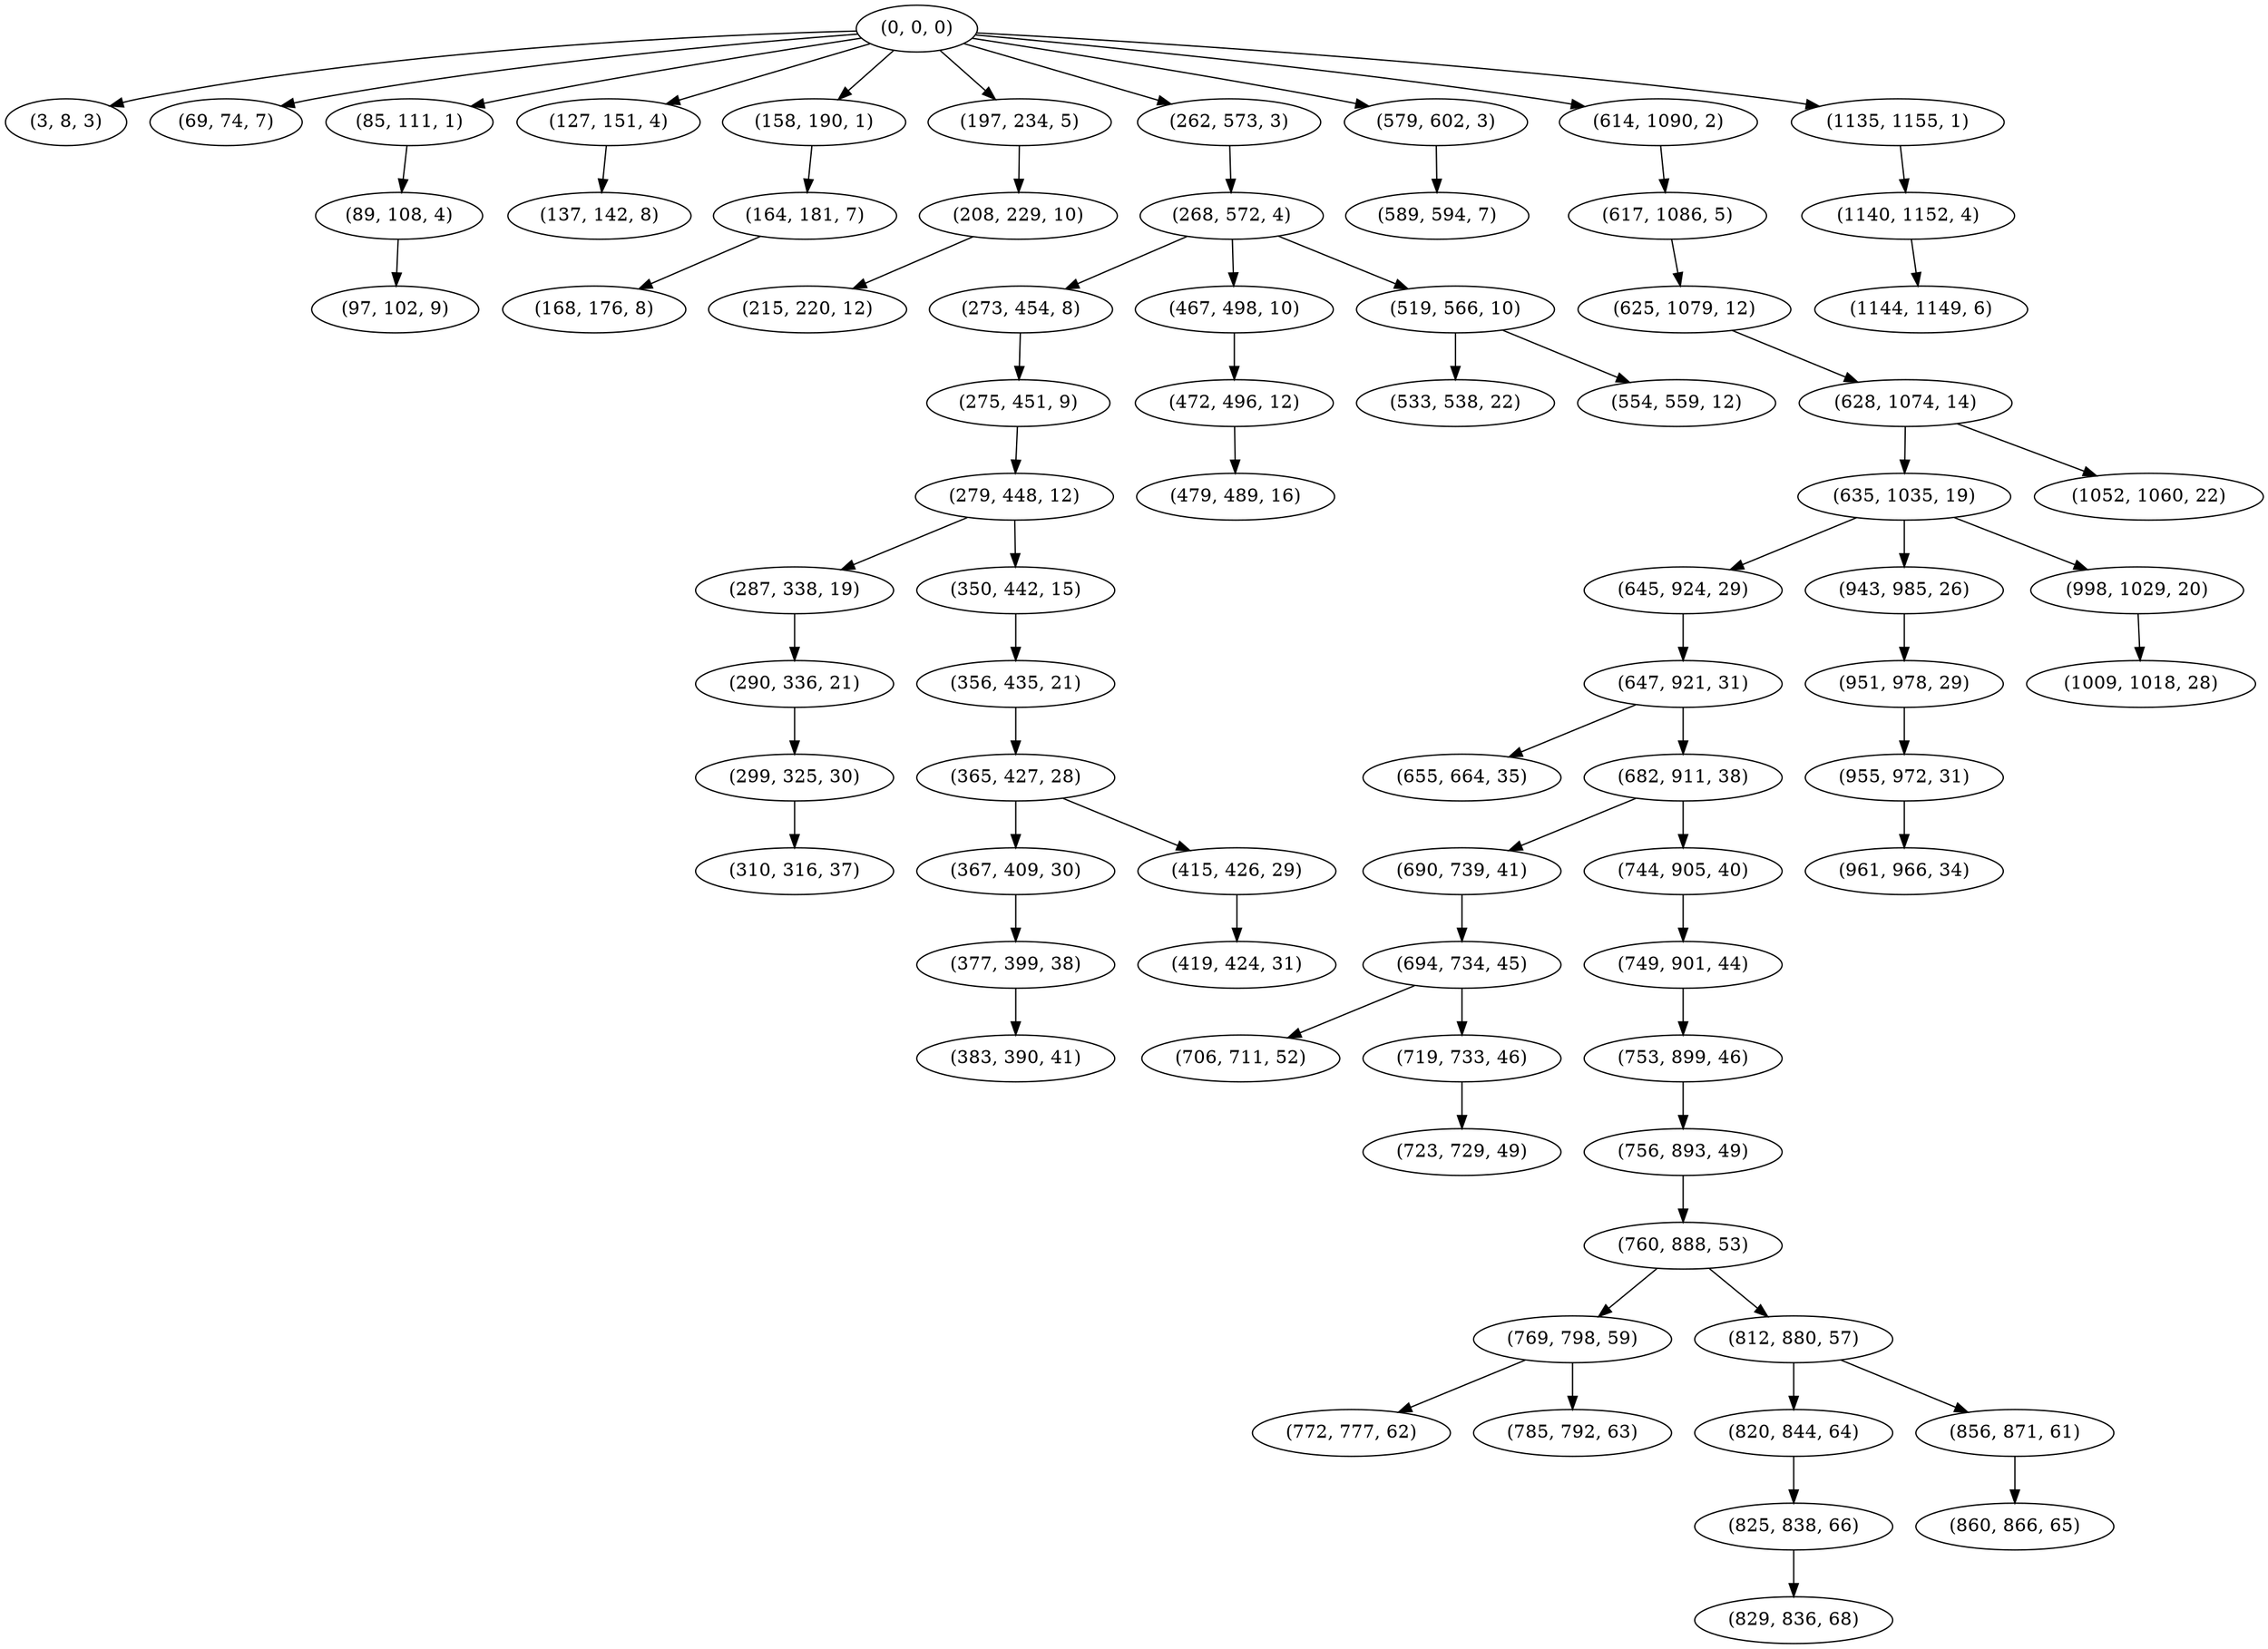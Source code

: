 digraph tree {
    "(0, 0, 0)";
    "(3, 8, 3)";
    "(69, 74, 7)";
    "(85, 111, 1)";
    "(89, 108, 4)";
    "(97, 102, 9)";
    "(127, 151, 4)";
    "(137, 142, 8)";
    "(158, 190, 1)";
    "(164, 181, 7)";
    "(168, 176, 8)";
    "(197, 234, 5)";
    "(208, 229, 10)";
    "(215, 220, 12)";
    "(262, 573, 3)";
    "(268, 572, 4)";
    "(273, 454, 8)";
    "(275, 451, 9)";
    "(279, 448, 12)";
    "(287, 338, 19)";
    "(290, 336, 21)";
    "(299, 325, 30)";
    "(310, 316, 37)";
    "(350, 442, 15)";
    "(356, 435, 21)";
    "(365, 427, 28)";
    "(367, 409, 30)";
    "(377, 399, 38)";
    "(383, 390, 41)";
    "(415, 426, 29)";
    "(419, 424, 31)";
    "(467, 498, 10)";
    "(472, 496, 12)";
    "(479, 489, 16)";
    "(519, 566, 10)";
    "(533, 538, 22)";
    "(554, 559, 12)";
    "(579, 602, 3)";
    "(589, 594, 7)";
    "(614, 1090, 2)";
    "(617, 1086, 5)";
    "(625, 1079, 12)";
    "(628, 1074, 14)";
    "(635, 1035, 19)";
    "(645, 924, 29)";
    "(647, 921, 31)";
    "(655, 664, 35)";
    "(682, 911, 38)";
    "(690, 739, 41)";
    "(694, 734, 45)";
    "(706, 711, 52)";
    "(719, 733, 46)";
    "(723, 729, 49)";
    "(744, 905, 40)";
    "(749, 901, 44)";
    "(753, 899, 46)";
    "(756, 893, 49)";
    "(760, 888, 53)";
    "(769, 798, 59)";
    "(772, 777, 62)";
    "(785, 792, 63)";
    "(812, 880, 57)";
    "(820, 844, 64)";
    "(825, 838, 66)";
    "(829, 836, 68)";
    "(856, 871, 61)";
    "(860, 866, 65)";
    "(943, 985, 26)";
    "(951, 978, 29)";
    "(955, 972, 31)";
    "(961, 966, 34)";
    "(998, 1029, 20)";
    "(1009, 1018, 28)";
    "(1052, 1060, 22)";
    "(1135, 1155, 1)";
    "(1140, 1152, 4)";
    "(1144, 1149, 6)";
    "(0, 0, 0)" -> "(3, 8, 3)";
    "(0, 0, 0)" -> "(69, 74, 7)";
    "(0, 0, 0)" -> "(85, 111, 1)";
    "(0, 0, 0)" -> "(127, 151, 4)";
    "(0, 0, 0)" -> "(158, 190, 1)";
    "(0, 0, 0)" -> "(197, 234, 5)";
    "(0, 0, 0)" -> "(262, 573, 3)";
    "(0, 0, 0)" -> "(579, 602, 3)";
    "(0, 0, 0)" -> "(614, 1090, 2)";
    "(0, 0, 0)" -> "(1135, 1155, 1)";
    "(85, 111, 1)" -> "(89, 108, 4)";
    "(89, 108, 4)" -> "(97, 102, 9)";
    "(127, 151, 4)" -> "(137, 142, 8)";
    "(158, 190, 1)" -> "(164, 181, 7)";
    "(164, 181, 7)" -> "(168, 176, 8)";
    "(197, 234, 5)" -> "(208, 229, 10)";
    "(208, 229, 10)" -> "(215, 220, 12)";
    "(262, 573, 3)" -> "(268, 572, 4)";
    "(268, 572, 4)" -> "(273, 454, 8)";
    "(268, 572, 4)" -> "(467, 498, 10)";
    "(268, 572, 4)" -> "(519, 566, 10)";
    "(273, 454, 8)" -> "(275, 451, 9)";
    "(275, 451, 9)" -> "(279, 448, 12)";
    "(279, 448, 12)" -> "(287, 338, 19)";
    "(279, 448, 12)" -> "(350, 442, 15)";
    "(287, 338, 19)" -> "(290, 336, 21)";
    "(290, 336, 21)" -> "(299, 325, 30)";
    "(299, 325, 30)" -> "(310, 316, 37)";
    "(350, 442, 15)" -> "(356, 435, 21)";
    "(356, 435, 21)" -> "(365, 427, 28)";
    "(365, 427, 28)" -> "(367, 409, 30)";
    "(365, 427, 28)" -> "(415, 426, 29)";
    "(367, 409, 30)" -> "(377, 399, 38)";
    "(377, 399, 38)" -> "(383, 390, 41)";
    "(415, 426, 29)" -> "(419, 424, 31)";
    "(467, 498, 10)" -> "(472, 496, 12)";
    "(472, 496, 12)" -> "(479, 489, 16)";
    "(519, 566, 10)" -> "(533, 538, 22)";
    "(519, 566, 10)" -> "(554, 559, 12)";
    "(579, 602, 3)" -> "(589, 594, 7)";
    "(614, 1090, 2)" -> "(617, 1086, 5)";
    "(617, 1086, 5)" -> "(625, 1079, 12)";
    "(625, 1079, 12)" -> "(628, 1074, 14)";
    "(628, 1074, 14)" -> "(635, 1035, 19)";
    "(628, 1074, 14)" -> "(1052, 1060, 22)";
    "(635, 1035, 19)" -> "(645, 924, 29)";
    "(635, 1035, 19)" -> "(943, 985, 26)";
    "(635, 1035, 19)" -> "(998, 1029, 20)";
    "(645, 924, 29)" -> "(647, 921, 31)";
    "(647, 921, 31)" -> "(655, 664, 35)";
    "(647, 921, 31)" -> "(682, 911, 38)";
    "(682, 911, 38)" -> "(690, 739, 41)";
    "(682, 911, 38)" -> "(744, 905, 40)";
    "(690, 739, 41)" -> "(694, 734, 45)";
    "(694, 734, 45)" -> "(706, 711, 52)";
    "(694, 734, 45)" -> "(719, 733, 46)";
    "(719, 733, 46)" -> "(723, 729, 49)";
    "(744, 905, 40)" -> "(749, 901, 44)";
    "(749, 901, 44)" -> "(753, 899, 46)";
    "(753, 899, 46)" -> "(756, 893, 49)";
    "(756, 893, 49)" -> "(760, 888, 53)";
    "(760, 888, 53)" -> "(769, 798, 59)";
    "(760, 888, 53)" -> "(812, 880, 57)";
    "(769, 798, 59)" -> "(772, 777, 62)";
    "(769, 798, 59)" -> "(785, 792, 63)";
    "(812, 880, 57)" -> "(820, 844, 64)";
    "(812, 880, 57)" -> "(856, 871, 61)";
    "(820, 844, 64)" -> "(825, 838, 66)";
    "(825, 838, 66)" -> "(829, 836, 68)";
    "(856, 871, 61)" -> "(860, 866, 65)";
    "(943, 985, 26)" -> "(951, 978, 29)";
    "(951, 978, 29)" -> "(955, 972, 31)";
    "(955, 972, 31)" -> "(961, 966, 34)";
    "(998, 1029, 20)" -> "(1009, 1018, 28)";
    "(1135, 1155, 1)" -> "(1140, 1152, 4)";
    "(1140, 1152, 4)" -> "(1144, 1149, 6)";
}
